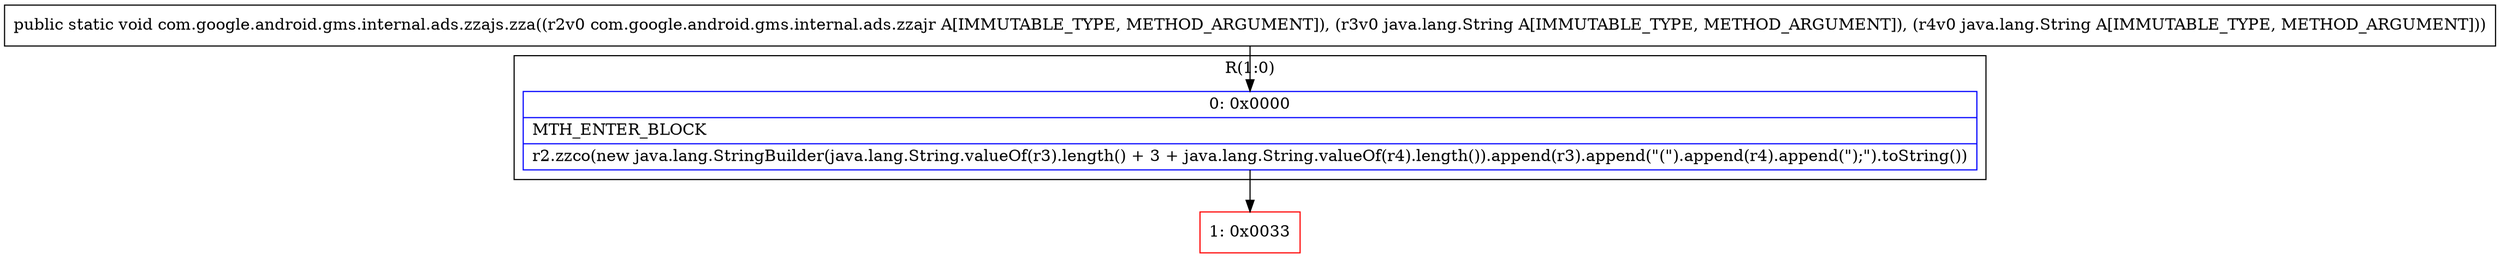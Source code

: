 digraph "CFG forcom.google.android.gms.internal.ads.zzajs.zza(Lcom\/google\/android\/gms\/internal\/ads\/zzajr;Ljava\/lang\/String;Ljava\/lang\/String;)V" {
subgraph cluster_Region_1895389766 {
label = "R(1:0)";
node [shape=record,color=blue];
Node_0 [shape=record,label="{0\:\ 0x0000|MTH_ENTER_BLOCK\l|r2.zzco(new java.lang.StringBuilder(java.lang.String.valueOf(r3).length() + 3 + java.lang.String.valueOf(r4).length()).append(r3).append(\"(\").append(r4).append(\");\").toString())\l}"];
}
Node_1 [shape=record,color=red,label="{1\:\ 0x0033}"];
MethodNode[shape=record,label="{public static void com.google.android.gms.internal.ads.zzajs.zza((r2v0 com.google.android.gms.internal.ads.zzajr A[IMMUTABLE_TYPE, METHOD_ARGUMENT]), (r3v0 java.lang.String A[IMMUTABLE_TYPE, METHOD_ARGUMENT]), (r4v0 java.lang.String A[IMMUTABLE_TYPE, METHOD_ARGUMENT])) }"];
MethodNode -> Node_0;
Node_0 -> Node_1;
}

